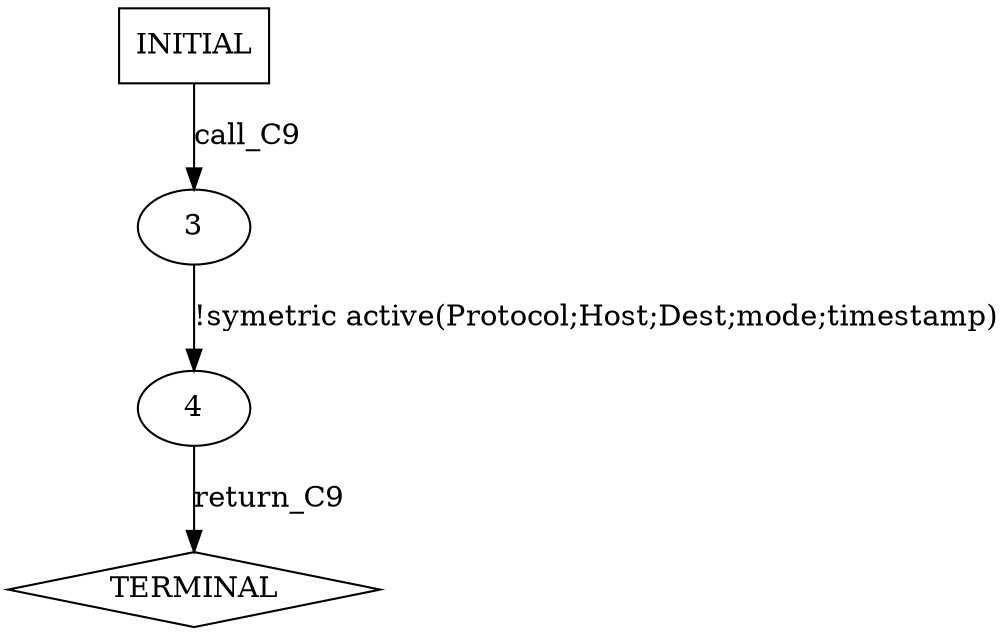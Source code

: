 digraph G {
  0 [label="INITIAL",shape=box];
  1 [label="TERMINAL",shape=diamond];
  3 [label="3"];
  4 [label="4"];
0->3  [label="call_C9"];
3->4 [label="!symetric active(Protocol;Host;Dest;mode;timestamp)"];
4->1  [label="return_C9"];
}
